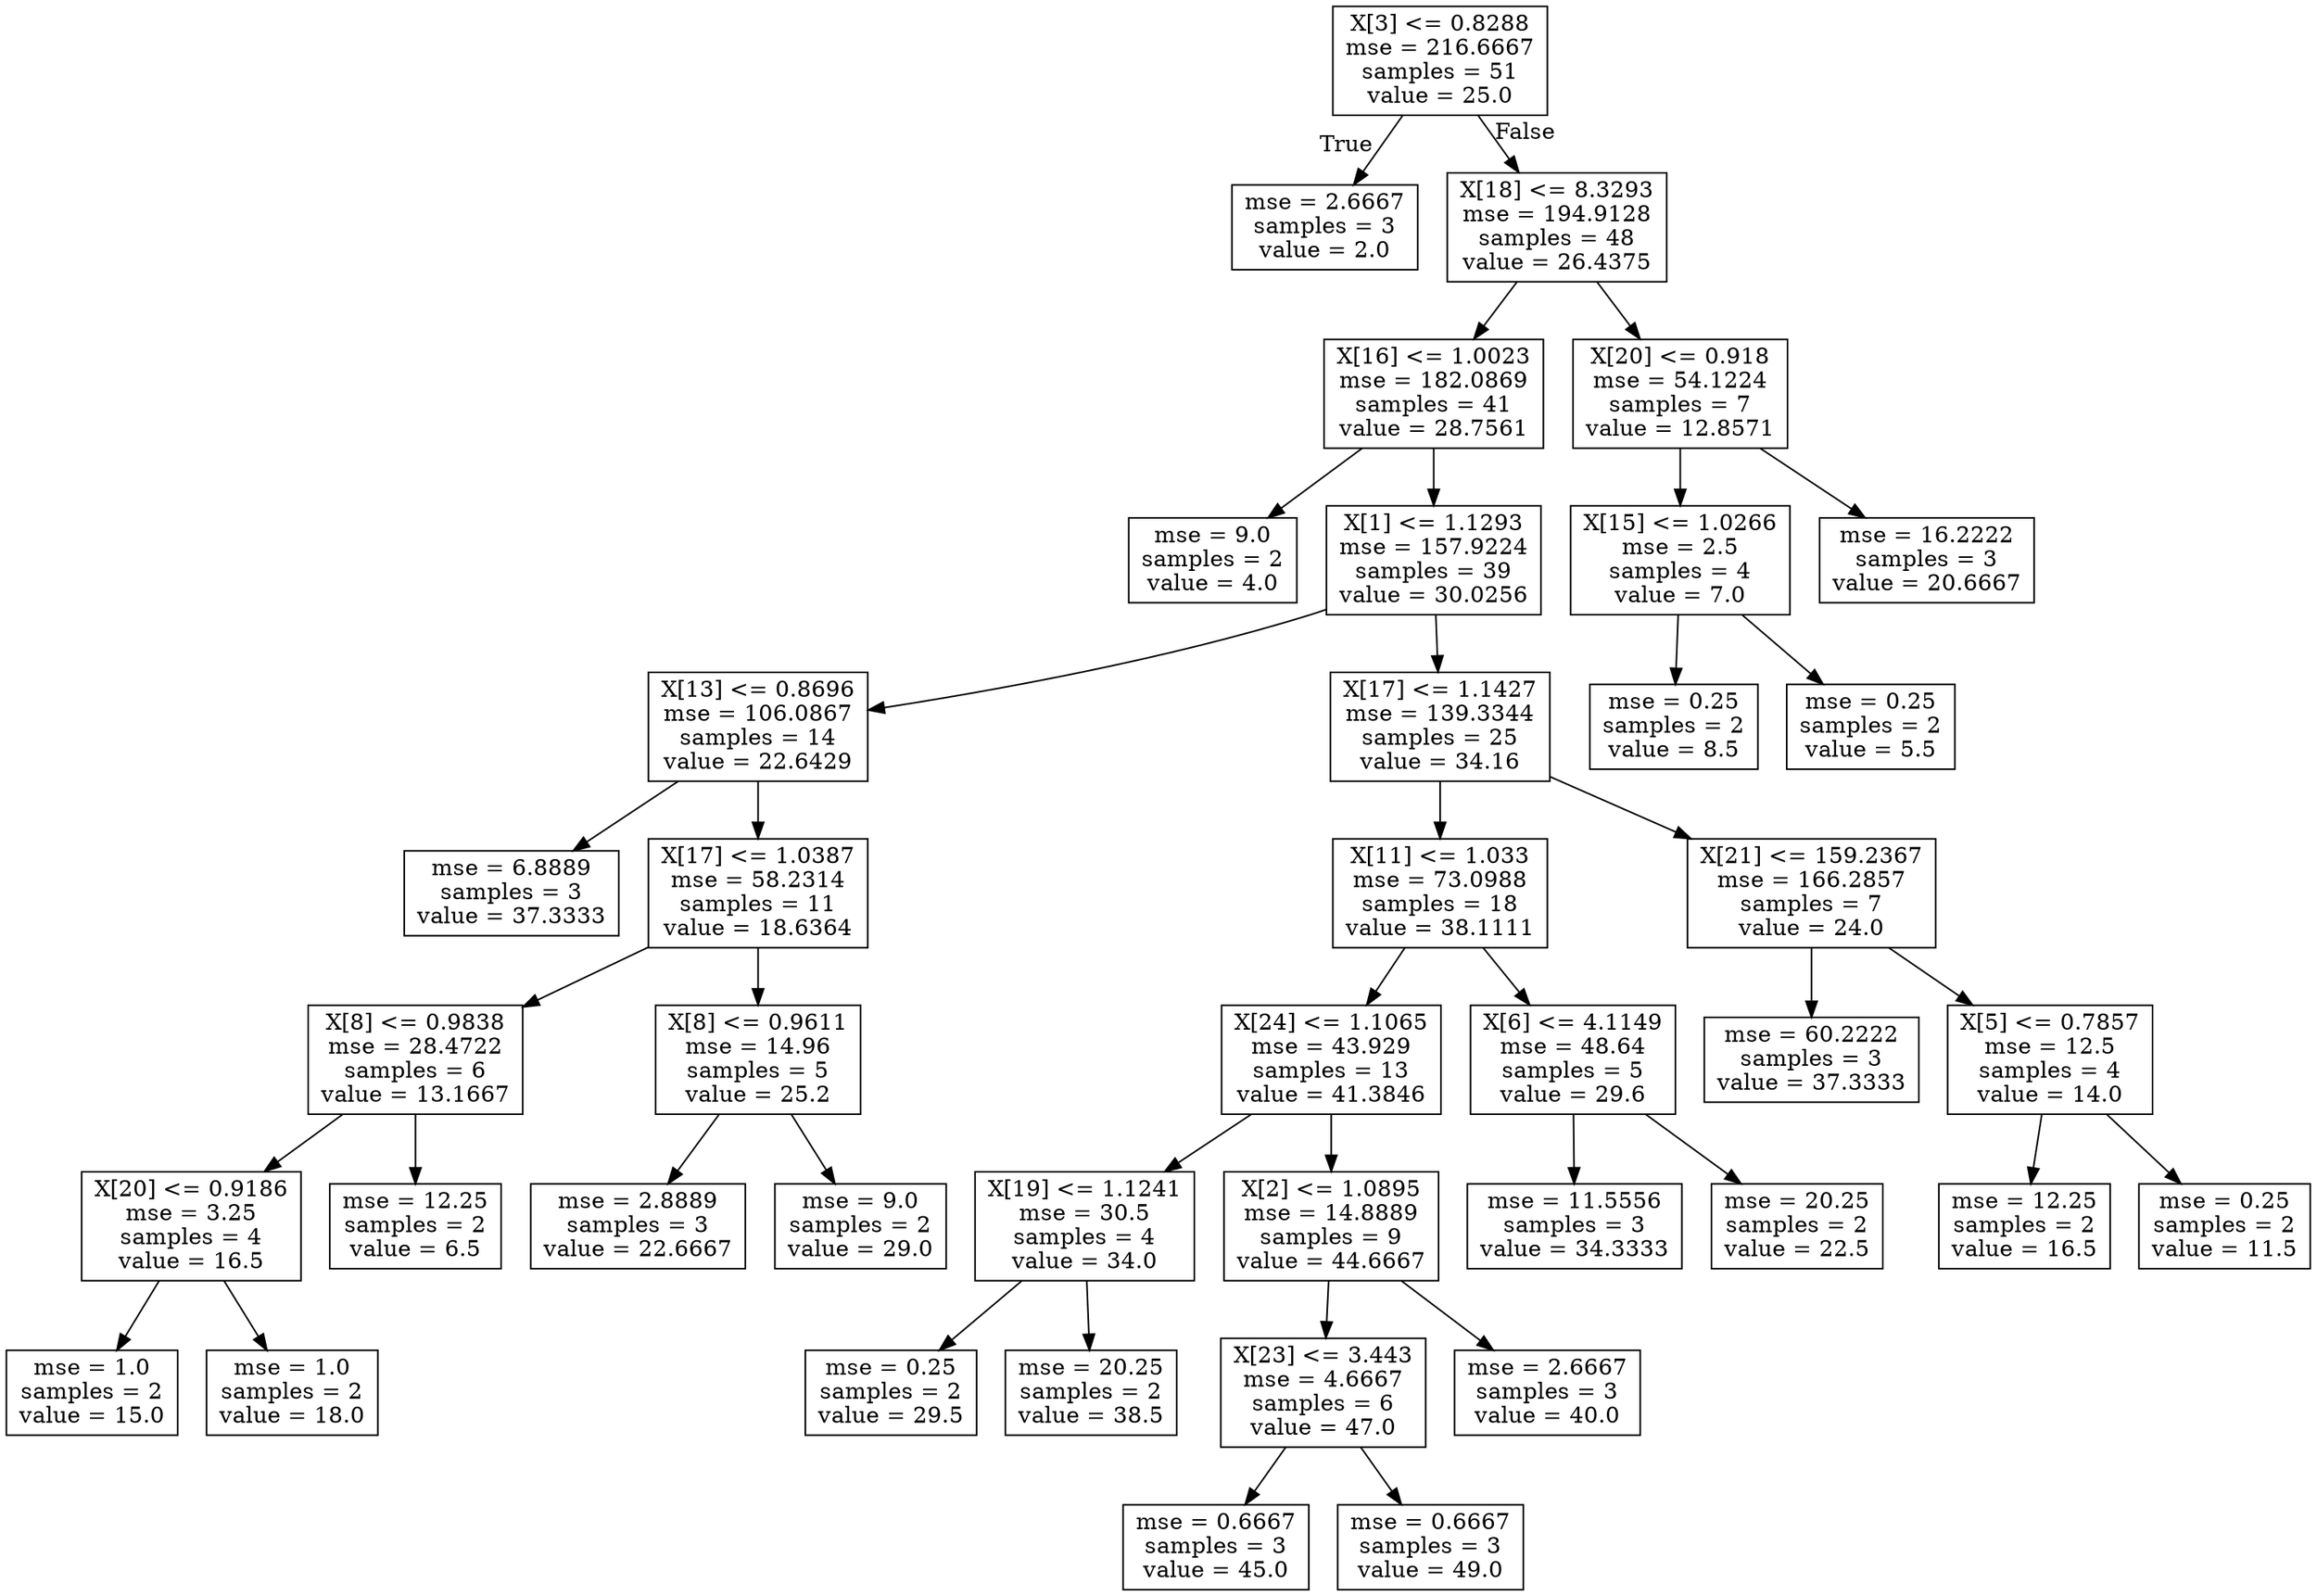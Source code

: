digraph Tree {
node [shape=box] ;
0 [label="X[3] <= 0.8288\nmse = 216.6667\nsamples = 51\nvalue = 25.0"] ;
1 [label="mse = 2.6667\nsamples = 3\nvalue = 2.0"] ;
0 -> 1 [labeldistance=2.5, labelangle=45, headlabel="True"] ;
2 [label="X[18] <= 8.3293\nmse = 194.9128\nsamples = 48\nvalue = 26.4375"] ;
0 -> 2 [labeldistance=2.5, labelangle=-45, headlabel="False"] ;
3 [label="X[16] <= 1.0023\nmse = 182.0869\nsamples = 41\nvalue = 28.7561"] ;
2 -> 3 ;
4 [label="mse = 9.0\nsamples = 2\nvalue = 4.0"] ;
3 -> 4 ;
5 [label="X[1] <= 1.1293\nmse = 157.9224\nsamples = 39\nvalue = 30.0256"] ;
3 -> 5 ;
6 [label="X[13] <= 0.8696\nmse = 106.0867\nsamples = 14\nvalue = 22.6429"] ;
5 -> 6 ;
7 [label="mse = 6.8889\nsamples = 3\nvalue = 37.3333"] ;
6 -> 7 ;
8 [label="X[17] <= 1.0387\nmse = 58.2314\nsamples = 11\nvalue = 18.6364"] ;
6 -> 8 ;
9 [label="X[8] <= 0.9838\nmse = 28.4722\nsamples = 6\nvalue = 13.1667"] ;
8 -> 9 ;
10 [label="X[20] <= 0.9186\nmse = 3.25\nsamples = 4\nvalue = 16.5"] ;
9 -> 10 ;
11 [label="mse = 1.0\nsamples = 2\nvalue = 15.0"] ;
10 -> 11 ;
12 [label="mse = 1.0\nsamples = 2\nvalue = 18.0"] ;
10 -> 12 ;
13 [label="mse = 12.25\nsamples = 2\nvalue = 6.5"] ;
9 -> 13 ;
14 [label="X[8] <= 0.9611\nmse = 14.96\nsamples = 5\nvalue = 25.2"] ;
8 -> 14 ;
15 [label="mse = 2.8889\nsamples = 3\nvalue = 22.6667"] ;
14 -> 15 ;
16 [label="mse = 9.0\nsamples = 2\nvalue = 29.0"] ;
14 -> 16 ;
17 [label="X[17] <= 1.1427\nmse = 139.3344\nsamples = 25\nvalue = 34.16"] ;
5 -> 17 ;
18 [label="X[11] <= 1.033\nmse = 73.0988\nsamples = 18\nvalue = 38.1111"] ;
17 -> 18 ;
19 [label="X[24] <= 1.1065\nmse = 43.929\nsamples = 13\nvalue = 41.3846"] ;
18 -> 19 ;
20 [label="X[19] <= 1.1241\nmse = 30.5\nsamples = 4\nvalue = 34.0"] ;
19 -> 20 ;
21 [label="mse = 0.25\nsamples = 2\nvalue = 29.5"] ;
20 -> 21 ;
22 [label="mse = 20.25\nsamples = 2\nvalue = 38.5"] ;
20 -> 22 ;
23 [label="X[2] <= 1.0895\nmse = 14.8889\nsamples = 9\nvalue = 44.6667"] ;
19 -> 23 ;
24 [label="X[23] <= 3.443\nmse = 4.6667\nsamples = 6\nvalue = 47.0"] ;
23 -> 24 ;
25 [label="mse = 0.6667\nsamples = 3\nvalue = 45.0"] ;
24 -> 25 ;
26 [label="mse = 0.6667\nsamples = 3\nvalue = 49.0"] ;
24 -> 26 ;
27 [label="mse = 2.6667\nsamples = 3\nvalue = 40.0"] ;
23 -> 27 ;
28 [label="X[6] <= 4.1149\nmse = 48.64\nsamples = 5\nvalue = 29.6"] ;
18 -> 28 ;
29 [label="mse = 11.5556\nsamples = 3\nvalue = 34.3333"] ;
28 -> 29 ;
30 [label="mse = 20.25\nsamples = 2\nvalue = 22.5"] ;
28 -> 30 ;
31 [label="X[21] <= 159.2367\nmse = 166.2857\nsamples = 7\nvalue = 24.0"] ;
17 -> 31 ;
32 [label="mse = 60.2222\nsamples = 3\nvalue = 37.3333"] ;
31 -> 32 ;
33 [label="X[5] <= 0.7857\nmse = 12.5\nsamples = 4\nvalue = 14.0"] ;
31 -> 33 ;
34 [label="mse = 12.25\nsamples = 2\nvalue = 16.5"] ;
33 -> 34 ;
35 [label="mse = 0.25\nsamples = 2\nvalue = 11.5"] ;
33 -> 35 ;
36 [label="X[20] <= 0.918\nmse = 54.1224\nsamples = 7\nvalue = 12.8571"] ;
2 -> 36 ;
37 [label="X[15] <= 1.0266\nmse = 2.5\nsamples = 4\nvalue = 7.0"] ;
36 -> 37 ;
38 [label="mse = 0.25\nsamples = 2\nvalue = 8.5"] ;
37 -> 38 ;
39 [label="mse = 0.25\nsamples = 2\nvalue = 5.5"] ;
37 -> 39 ;
40 [label="mse = 16.2222\nsamples = 3\nvalue = 20.6667"] ;
36 -> 40 ;
}